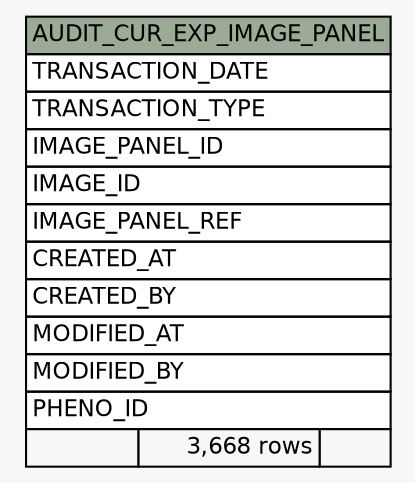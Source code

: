// dot 2.38.0 on Windows 10 10.0
// SchemaSpy rev Unknown
digraph "AUDIT_CUR_EXP_IMAGE_PANEL" {
  graph [
    rankdir="RL"
    bgcolor="#f7f7f7"
    nodesep="0.18"
    ranksep="0.46"
    fontname="Helvetica"
    fontsize="11"
  ];
  node [
    fontname="Helvetica"
    fontsize="11"
    shape="plaintext"
  ];
  edge [
    arrowsize="0.8"
  ];
  "AUDIT_CUR_EXP_IMAGE_PANEL" [
    label=<
    <TABLE BORDER="0" CELLBORDER="1" CELLSPACING="0" BGCOLOR="#ffffff">
      <TR><TD COLSPAN="3" BGCOLOR="#9bab96" ALIGN="CENTER">AUDIT_CUR_EXP_IMAGE_PANEL</TD></TR>
      <TR><TD PORT="TRANSACTION_DATE" COLSPAN="3" ALIGN="LEFT">TRANSACTION_DATE</TD></TR>
      <TR><TD PORT="TRANSACTION_TYPE" COLSPAN="3" ALIGN="LEFT">TRANSACTION_TYPE</TD></TR>
      <TR><TD PORT="IMAGE_PANEL_ID" COLSPAN="3" ALIGN="LEFT">IMAGE_PANEL_ID</TD></TR>
      <TR><TD PORT="IMAGE_ID" COLSPAN="3" ALIGN="LEFT">IMAGE_ID</TD></TR>
      <TR><TD PORT="IMAGE_PANEL_REF" COLSPAN="3" ALIGN="LEFT">IMAGE_PANEL_REF</TD></TR>
      <TR><TD PORT="CREATED_AT" COLSPAN="3" ALIGN="LEFT">CREATED_AT</TD></TR>
      <TR><TD PORT="CREATED_BY" COLSPAN="3" ALIGN="LEFT">CREATED_BY</TD></TR>
      <TR><TD PORT="MODIFIED_AT" COLSPAN="3" ALIGN="LEFT">MODIFIED_AT</TD></TR>
      <TR><TD PORT="MODIFIED_BY" COLSPAN="3" ALIGN="LEFT">MODIFIED_BY</TD></TR>
      <TR><TD PORT="PHENO_ID" COLSPAN="3" ALIGN="LEFT">PHENO_ID</TD></TR>
      <TR><TD ALIGN="LEFT" BGCOLOR="#f7f7f7">  </TD><TD ALIGN="RIGHT" BGCOLOR="#f7f7f7">3,668 rows</TD><TD ALIGN="RIGHT" BGCOLOR="#f7f7f7">  </TD></TR>
    </TABLE>>
    URL="tables/AUDIT_CUR_EXP_IMAGE_PANEL.html"
    tooltip="AUDIT_CUR_EXP_IMAGE_PANEL"
  ];
}
